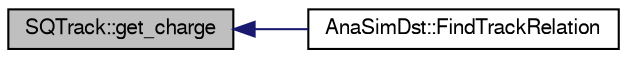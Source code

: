 digraph "SQTrack::get_charge"
{
  bgcolor="transparent";
  edge [fontname="FreeSans",fontsize="10",labelfontname="FreeSans",labelfontsize="10"];
  node [fontname="FreeSans",fontsize="10",shape=record];
  rankdir="LR";
  Node1 [label="SQTrack::get_charge",height=0.2,width=0.4,color="black", fillcolor="grey75", style="filled" fontcolor="black"];
  Node1 -> Node2 [dir="back",color="midnightblue",fontsize="10",style="solid",fontname="FreeSans"];
  Node2 [label="AnaSimDst::FindTrackRelation",height=0.2,width=0.4,color="black",URL="$d1/d9e/classAnaSimDst.html#a18128f44d0d53481ed2d58f99691bb5f"];
}
